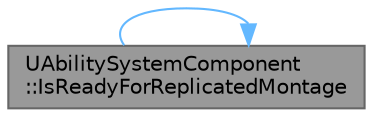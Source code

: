 digraph "UAbilitySystemComponent::IsReadyForReplicatedMontage"
{
 // INTERACTIVE_SVG=YES
 // LATEX_PDF_SIZE
  bgcolor="transparent";
  edge [fontname=Helvetica,fontsize=10,labelfontname=Helvetica,labelfontsize=10];
  node [fontname=Helvetica,fontsize=10,shape=box,height=0.2,width=0.4];
  rankdir="LR";
  Node1 [id="Node000001",label="UAbilitySystemComponent\l::IsReadyForReplicatedMontage",height=0.2,width=0.4,color="gray40", fillcolor="grey60", style="filled", fontcolor="black",tooltip="Returns true if we are ready to handle replicated montage information."];
  Node1 -> Node1 [id="edge1_Node000001_Node000001",color="steelblue1",style="solid",tooltip=" "];
}
